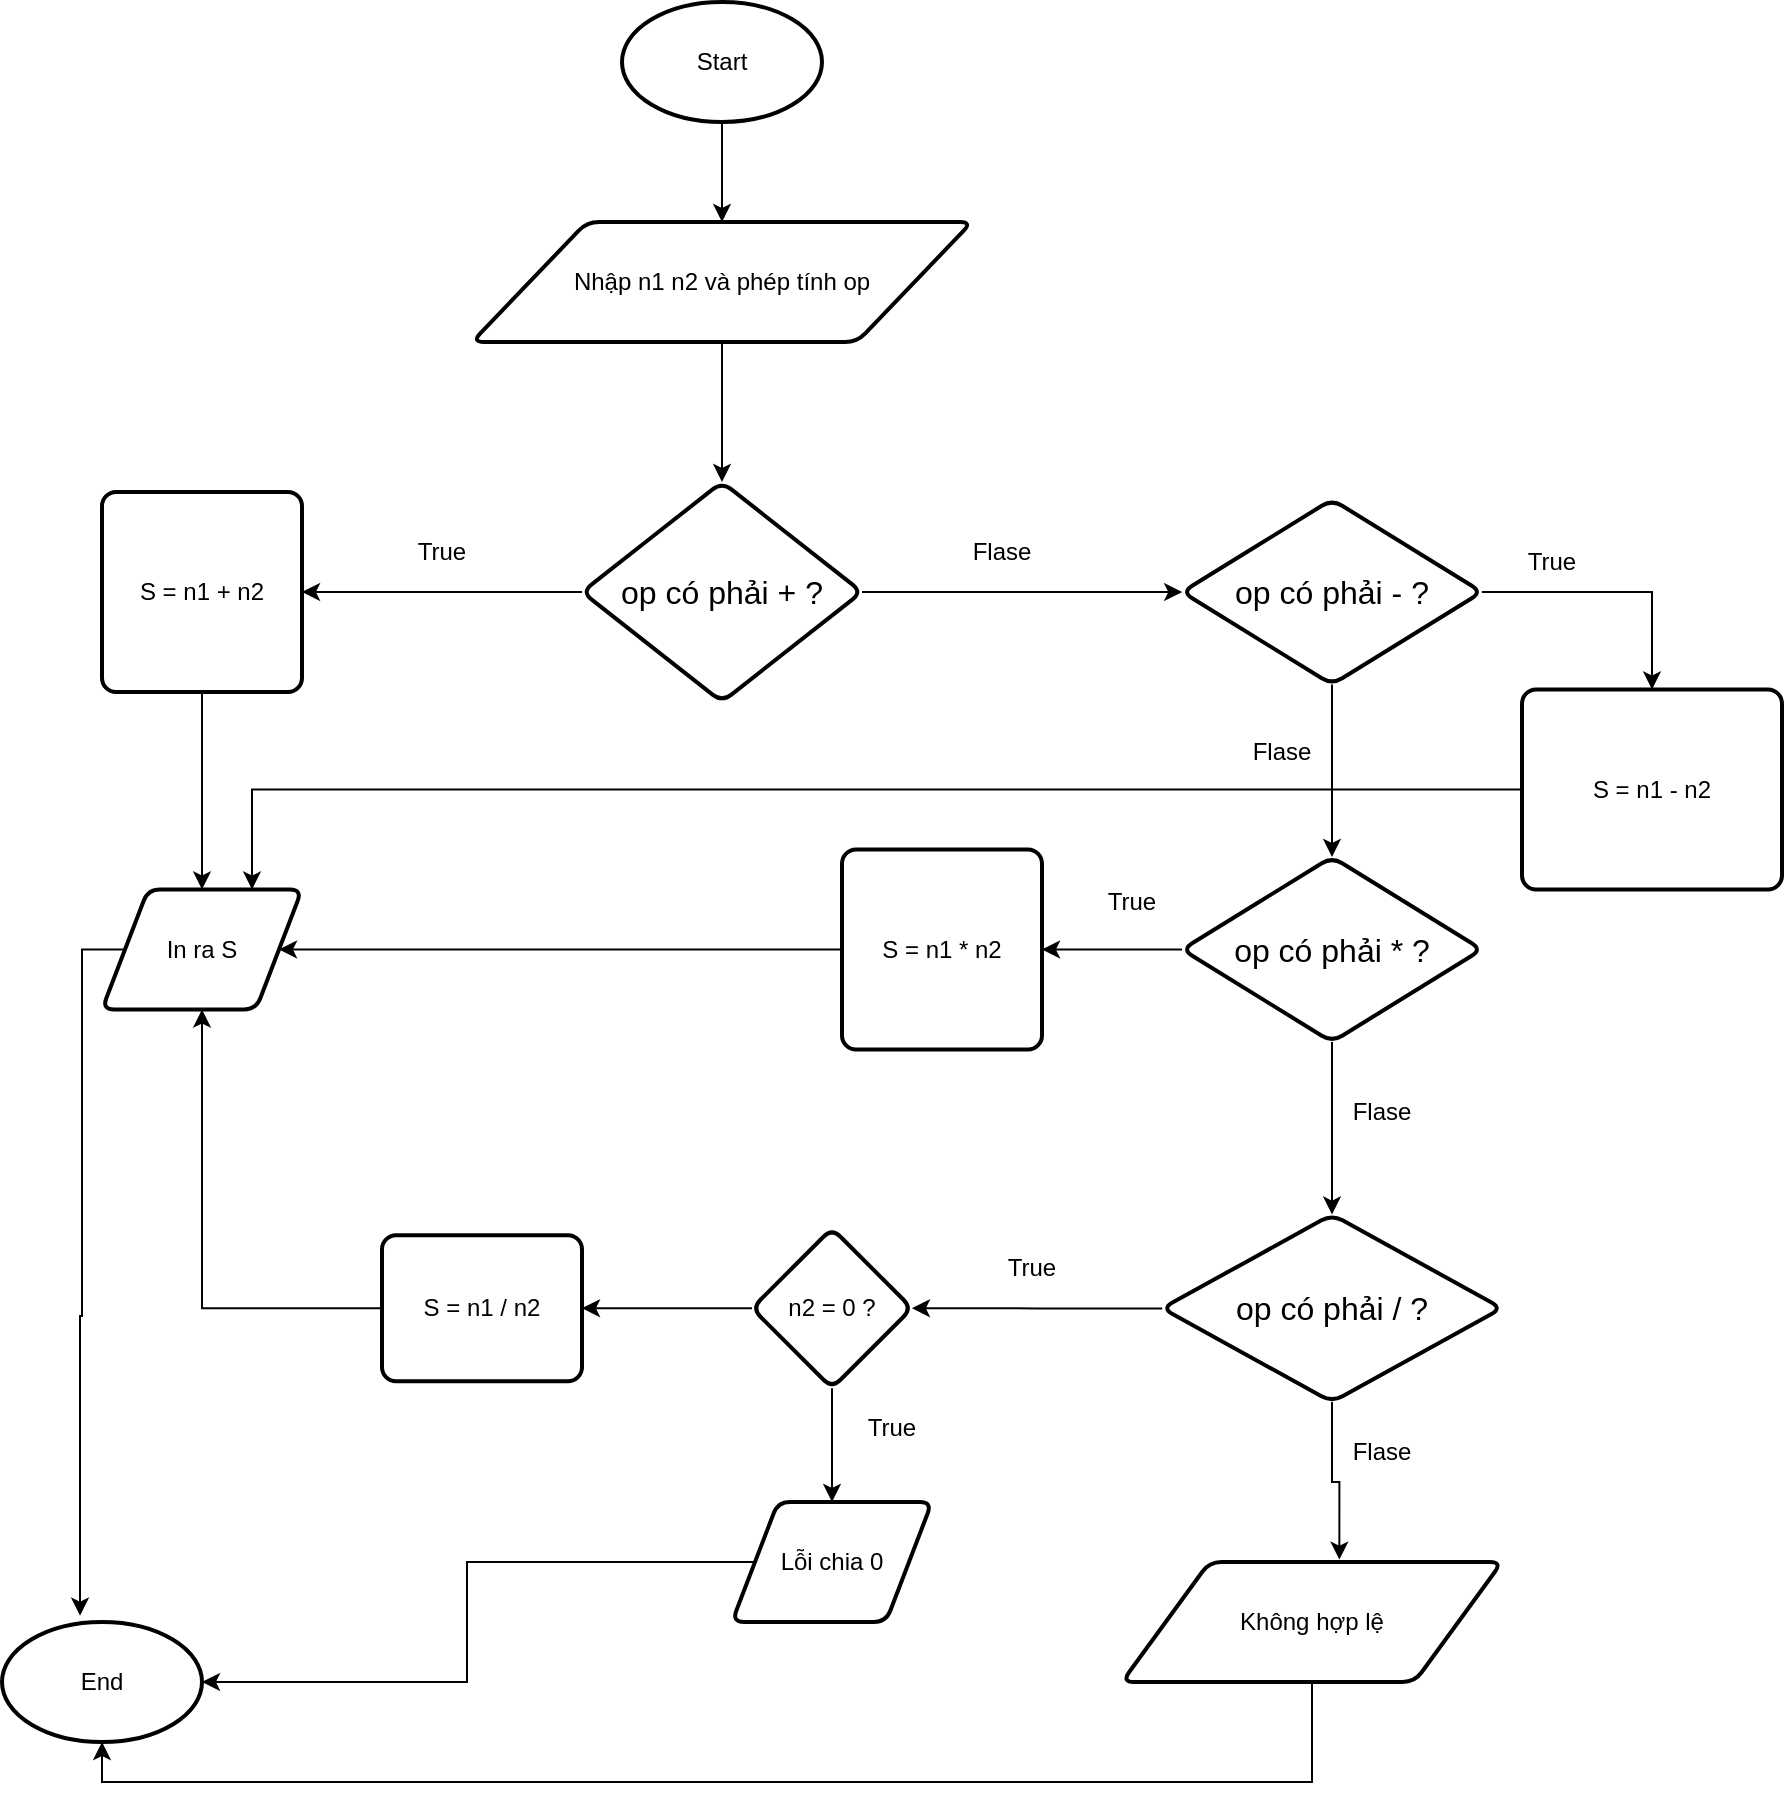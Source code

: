 <mxfile version="28.2.5">
  <diagram name="Trang-1" id="nJWP9URTNDLI6HcV7DgR">
    <mxGraphModel dx="1273" dy="570" grid="1" gridSize="10" guides="1" tooltips="1" connect="1" arrows="1" fold="1" page="1" pageScale="1" pageWidth="3300" pageHeight="4681" math="0" shadow="0">
      <root>
        <mxCell id="0" />
        <mxCell id="1" parent="0" />
        <mxCell id="Qn_R-YLeY9We30xwjEHK-3" value="" style="edgeStyle=orthogonalEdgeStyle;rounded=0;orthogonalLoop=1;jettySize=auto;html=1;" edge="1" parent="1" source="Qn_R-YLeY9We30xwjEHK-1" target="Qn_R-YLeY9We30xwjEHK-2">
          <mxGeometry relative="1" as="geometry" />
        </mxCell>
        <mxCell id="Qn_R-YLeY9We30xwjEHK-1" value="Start" style="strokeWidth=2;html=1;shape=mxgraph.flowchart.start_1;whiteSpace=wrap;" vertex="1" parent="1">
          <mxGeometry x="480" y="140" width="100" height="60" as="geometry" />
        </mxCell>
        <mxCell id="Qn_R-YLeY9We30xwjEHK-5" value="" style="edgeStyle=orthogonalEdgeStyle;rounded=0;orthogonalLoop=1;jettySize=auto;html=1;" edge="1" parent="1" source="Qn_R-YLeY9We30xwjEHK-2" target="Qn_R-YLeY9We30xwjEHK-4">
          <mxGeometry relative="1" as="geometry" />
        </mxCell>
        <mxCell id="Qn_R-YLeY9We30xwjEHK-2" value="Nhập n1 n2 và phép tính op" style="shape=parallelogram;html=1;strokeWidth=2;perimeter=parallelogramPerimeter;whiteSpace=wrap;rounded=1;arcSize=12;size=0.23;" vertex="1" parent="1">
          <mxGeometry x="405" y="250" width="250" height="60" as="geometry" />
        </mxCell>
        <mxCell id="Qn_R-YLeY9We30xwjEHK-7" style="edgeStyle=orthogonalEdgeStyle;rounded=0;orthogonalLoop=1;jettySize=auto;html=1;entryX=1;entryY=0.5;entryDx=0;entryDy=0;" edge="1" parent="1" source="Qn_R-YLeY9We30xwjEHK-4" target="Qn_R-YLeY9We30xwjEHK-6">
          <mxGeometry relative="1" as="geometry" />
        </mxCell>
        <mxCell id="Qn_R-YLeY9We30xwjEHK-12" value="" style="edgeStyle=orthogonalEdgeStyle;rounded=0;orthogonalLoop=1;jettySize=auto;html=1;" edge="1" parent="1" source="Qn_R-YLeY9We30xwjEHK-4" target="Qn_R-YLeY9We30xwjEHK-11">
          <mxGeometry relative="1" as="geometry" />
        </mxCell>
        <mxCell id="Qn_R-YLeY9We30xwjEHK-4" value="&lt;br&gt;&lt;span style=&quot;color: rgb(0, 0, 0); font-family: Arial, sans-serif; font-size: 16px; font-style: normal; font-variant-ligatures: normal; font-variant-caps: normal; font-weight: 400; letter-spacing: normal; orphans: 2; text-align: start; text-indent: 0px; text-transform: none; widows: 2; word-spacing: 0px; -webkit-text-stroke-width: 0px; white-space: pre-wrap; background-color: rgb(255, 255, 255); text-decoration-thickness: initial; text-decoration-style: initial; text-decoration-color: initial; float: none; display: inline !important;&quot;&gt;op có phải + ?&lt;/span&gt;&lt;div&gt;&lt;br/&gt;&lt;/div&gt;" style="rhombus;whiteSpace=wrap;html=1;strokeWidth=2;rounded=1;arcSize=12;" vertex="1" parent="1">
          <mxGeometry x="460" y="380" width="140" height="110" as="geometry" />
        </mxCell>
        <mxCell id="Qn_R-YLeY9We30xwjEHK-9" style="edgeStyle=orthogonalEdgeStyle;rounded=0;orthogonalLoop=1;jettySize=auto;html=1;" edge="1" parent="1" source="Qn_R-YLeY9We30xwjEHK-6" target="Qn_R-YLeY9We30xwjEHK-8">
          <mxGeometry relative="1" as="geometry" />
        </mxCell>
        <mxCell id="Qn_R-YLeY9We30xwjEHK-6" value="S = n1 + n2" style="rounded=1;whiteSpace=wrap;html=1;absoluteArcSize=1;arcSize=14;strokeWidth=2;" vertex="1" parent="1">
          <mxGeometry x="220" y="385" width="100" height="100" as="geometry" />
        </mxCell>
        <mxCell id="Qn_R-YLeY9We30xwjEHK-8" value="In ra S" style="shape=parallelogram;html=1;strokeWidth=2;perimeter=parallelogramPerimeter;whiteSpace=wrap;rounded=1;arcSize=12;size=0.23;" vertex="1" parent="1">
          <mxGeometry x="220" y="583.75" width="100" height="60" as="geometry" />
        </mxCell>
        <mxCell id="Qn_R-YLeY9We30xwjEHK-10" value="True" style="text;html=1;align=center;verticalAlign=middle;whiteSpace=wrap;rounded=0;" vertex="1" parent="1">
          <mxGeometry x="360" y="400" width="60" height="30" as="geometry" />
        </mxCell>
        <mxCell id="Qn_R-YLeY9We30xwjEHK-14" style="edgeStyle=orthogonalEdgeStyle;rounded=0;orthogonalLoop=1;jettySize=auto;html=1;entryX=0.5;entryY=0;entryDx=0;entryDy=0;" edge="1" parent="1" source="Qn_R-YLeY9We30xwjEHK-11" target="Qn_R-YLeY9We30xwjEHK-13">
          <mxGeometry relative="1" as="geometry" />
        </mxCell>
        <mxCell id="Qn_R-YLeY9We30xwjEHK-20" value="" style="edgeStyle=orthogonalEdgeStyle;rounded=0;orthogonalLoop=1;jettySize=auto;html=1;" edge="1" parent="1" source="Qn_R-YLeY9We30xwjEHK-11" target="Qn_R-YLeY9We30xwjEHK-19">
          <mxGeometry relative="1" as="geometry" />
        </mxCell>
        <mxCell id="Qn_R-YLeY9We30xwjEHK-11" value="&lt;br&gt;&lt;span style=&quot;color: rgb(0, 0, 0); font-family: Arial, sans-serif; font-size: 16px; font-style: normal; font-variant-ligatures: normal; font-variant-caps: normal; font-weight: 400; letter-spacing: normal; orphans: 2; text-align: start; text-indent: 0px; text-transform: none; widows: 2; word-spacing: 0px; -webkit-text-stroke-width: 0px; white-space: pre-wrap; background-color: rgb(255, 255, 255); text-decoration-thickness: initial; text-decoration-style: initial; text-decoration-color: initial; float: none; display: inline !important;&quot;&gt;op có phải - ?&lt;/span&gt;&lt;div&gt;&lt;br/&gt;&lt;/div&gt;" style="rhombus;whiteSpace=wrap;html=1;strokeWidth=2;rounded=1;arcSize=12;" vertex="1" parent="1">
          <mxGeometry x="760" y="388.75" width="150" height="92.5" as="geometry" />
        </mxCell>
        <mxCell id="Qn_R-YLeY9We30xwjEHK-25" style="edgeStyle=orthogonalEdgeStyle;rounded=0;orthogonalLoop=1;jettySize=auto;html=1;entryX=0.75;entryY=0;entryDx=0;entryDy=0;" edge="1" parent="1" source="Qn_R-YLeY9We30xwjEHK-13" target="Qn_R-YLeY9We30xwjEHK-8">
          <mxGeometry relative="1" as="geometry" />
        </mxCell>
        <mxCell id="Qn_R-YLeY9We30xwjEHK-13" value="S = n1 - n2" style="rounded=1;whiteSpace=wrap;html=1;absoluteArcSize=1;arcSize=14;strokeWidth=2;" vertex="1" parent="1">
          <mxGeometry x="930" y="483.75" width="130" height="100" as="geometry" />
        </mxCell>
        <mxCell id="Qn_R-YLeY9We30xwjEHK-17" value="True" style="text;html=1;align=center;verticalAlign=middle;whiteSpace=wrap;rounded=0;" vertex="1" parent="1">
          <mxGeometry x="910" y="400" width="70" height="40" as="geometry" />
        </mxCell>
        <mxCell id="Qn_R-YLeY9We30xwjEHK-23" style="edgeStyle=orthogonalEdgeStyle;rounded=0;orthogonalLoop=1;jettySize=auto;html=1;entryX=1;entryY=0.5;entryDx=0;entryDy=0;" edge="1" parent="1" source="Qn_R-YLeY9We30xwjEHK-19" target="Qn_R-YLeY9We30xwjEHK-22">
          <mxGeometry relative="1" as="geometry" />
        </mxCell>
        <mxCell id="Qn_R-YLeY9We30xwjEHK-30" value="" style="edgeStyle=orthogonalEdgeStyle;rounded=0;orthogonalLoop=1;jettySize=auto;html=1;" edge="1" parent="1" source="Qn_R-YLeY9We30xwjEHK-19" target="Qn_R-YLeY9We30xwjEHK-29">
          <mxGeometry relative="1" as="geometry" />
        </mxCell>
        <mxCell id="Qn_R-YLeY9We30xwjEHK-19" value="&lt;br&gt;&lt;span style=&quot;color: rgb(0, 0, 0); font-family: Arial, sans-serif; font-size: 16px; font-style: normal; font-variant-ligatures: normal; font-variant-caps: normal; font-weight: 400; letter-spacing: normal; orphans: 2; text-align: start; text-indent: 0px; text-transform: none; widows: 2; word-spacing: 0px; -webkit-text-stroke-width: 0px; white-space: pre-wrap; background-color: rgb(255, 255, 255); text-decoration-thickness: initial; text-decoration-style: initial; text-decoration-color: initial; float: none; display: inline !important;&quot;&gt;op có phải * ?&lt;/span&gt;&lt;div&gt;&lt;br/&gt;&lt;/div&gt;" style="rhombus;whiteSpace=wrap;html=1;strokeWidth=2;rounded=1;arcSize=12;" vertex="1" parent="1">
          <mxGeometry x="760" y="567.5" width="150" height="92.5" as="geometry" />
        </mxCell>
        <mxCell id="Qn_R-YLeY9We30xwjEHK-24" style="edgeStyle=orthogonalEdgeStyle;rounded=0;orthogonalLoop=1;jettySize=auto;html=1;" edge="1" parent="1" source="Qn_R-YLeY9We30xwjEHK-22" target="Qn_R-YLeY9We30xwjEHK-8">
          <mxGeometry relative="1" as="geometry" />
        </mxCell>
        <mxCell id="Qn_R-YLeY9We30xwjEHK-22" value="S = n1 * n2" style="rounded=1;whiteSpace=wrap;html=1;absoluteArcSize=1;arcSize=14;strokeWidth=2;" vertex="1" parent="1">
          <mxGeometry x="590" y="563.75" width="100" height="100" as="geometry" />
        </mxCell>
        <mxCell id="Qn_R-YLeY9We30xwjEHK-26" value="Flase" style="text;html=1;align=center;verticalAlign=middle;whiteSpace=wrap;rounded=0;" vertex="1" parent="1">
          <mxGeometry x="640" y="400" width="60" height="30" as="geometry" />
        </mxCell>
        <mxCell id="Qn_R-YLeY9We30xwjEHK-27" value="Flase" style="text;html=1;align=center;verticalAlign=middle;whiteSpace=wrap;rounded=0;" vertex="1" parent="1">
          <mxGeometry x="780" y="500" width="60" height="30" as="geometry" />
        </mxCell>
        <mxCell id="Qn_R-YLeY9We30xwjEHK-28" value="True" style="text;html=1;align=center;verticalAlign=middle;whiteSpace=wrap;rounded=0;" vertex="1" parent="1">
          <mxGeometry x="700" y="570" width="70" height="40" as="geometry" />
        </mxCell>
        <mxCell id="Qn_R-YLeY9We30xwjEHK-39" value="" style="edgeStyle=orthogonalEdgeStyle;rounded=0;orthogonalLoop=1;jettySize=auto;html=1;" edge="1" parent="1" source="Qn_R-YLeY9We30xwjEHK-29" target="Qn_R-YLeY9We30xwjEHK-38">
          <mxGeometry relative="1" as="geometry" />
        </mxCell>
        <mxCell id="Qn_R-YLeY9We30xwjEHK-29" value="&lt;span style=&quot;font-family: Arial, sans-serif; font-size: 16px; text-align: start; white-space-collapse: preserve; background-color: rgb(255, 255, 255);&quot;&gt;op có phải / ?&lt;/span&gt;" style="rhombus;whiteSpace=wrap;html=1;strokeWidth=2;rounded=1;arcSize=12;" vertex="1" parent="1">
          <mxGeometry x="750" y="746.26" width="170" height="93.75" as="geometry" />
        </mxCell>
        <mxCell id="Qn_R-YLeY9We30xwjEHK-31" value="Flase" style="text;html=1;align=center;verticalAlign=middle;whiteSpace=wrap;rounded=0;" vertex="1" parent="1">
          <mxGeometry x="830" y="680" width="60" height="30" as="geometry" />
        </mxCell>
        <mxCell id="Qn_R-YLeY9We30xwjEHK-35" value="True" style="text;html=1;align=center;verticalAlign=middle;whiteSpace=wrap;rounded=0;" vertex="1" parent="1">
          <mxGeometry x="650" y="753.12" width="70" height="40" as="geometry" />
        </mxCell>
        <mxCell id="Qn_R-YLeY9We30xwjEHK-41" value="" style="edgeStyle=orthogonalEdgeStyle;rounded=0;orthogonalLoop=1;jettySize=auto;html=1;" edge="1" parent="1" source="Qn_R-YLeY9We30xwjEHK-38" target="Qn_R-YLeY9We30xwjEHK-40">
          <mxGeometry relative="1" as="geometry" />
        </mxCell>
        <mxCell id="Qn_R-YLeY9We30xwjEHK-45" value="" style="edgeStyle=orthogonalEdgeStyle;rounded=0;orthogonalLoop=1;jettySize=auto;html=1;" edge="1" parent="1" source="Qn_R-YLeY9We30xwjEHK-38" target="Qn_R-YLeY9We30xwjEHK-44">
          <mxGeometry relative="1" as="geometry" />
        </mxCell>
        <mxCell id="Qn_R-YLeY9We30xwjEHK-38" value="n2 = 0 ?" style="rhombus;whiteSpace=wrap;html=1;strokeWidth=2;rounded=1;arcSize=12;" vertex="1" parent="1">
          <mxGeometry x="545" y="753.125" width="80" height="80" as="geometry" />
        </mxCell>
        <mxCell id="Qn_R-YLeY9We30xwjEHK-51" style="edgeStyle=orthogonalEdgeStyle;rounded=0;orthogonalLoop=1;jettySize=auto;html=1;" edge="1" parent="1" source="Qn_R-YLeY9We30xwjEHK-40" target="Qn_R-YLeY9We30xwjEHK-49">
          <mxGeometry relative="1" as="geometry" />
        </mxCell>
        <mxCell id="Qn_R-YLeY9We30xwjEHK-40" value="Lỗi chia 0" style="shape=parallelogram;html=1;strokeWidth=2;perimeter=parallelogramPerimeter;whiteSpace=wrap;rounded=1;arcSize=12;size=0.23;" vertex="1" parent="1">
          <mxGeometry x="535" y="890" width="100" height="60" as="geometry" />
        </mxCell>
        <mxCell id="Qn_R-YLeY9We30xwjEHK-42" value="True" style="text;html=1;align=center;verticalAlign=middle;whiteSpace=wrap;rounded=0;" vertex="1" parent="1">
          <mxGeometry x="580" y="833.13" width="70" height="40" as="geometry" />
        </mxCell>
        <mxCell id="Qn_R-YLeY9We30xwjEHK-46" style="edgeStyle=orthogonalEdgeStyle;rounded=0;orthogonalLoop=1;jettySize=auto;html=1;entryX=0.5;entryY=1;entryDx=0;entryDy=0;" edge="1" parent="1" source="Qn_R-YLeY9We30xwjEHK-44" target="Qn_R-YLeY9We30xwjEHK-8">
          <mxGeometry relative="1" as="geometry" />
        </mxCell>
        <mxCell id="Qn_R-YLeY9We30xwjEHK-44" value="S = n1 / n2" style="rounded=1;whiteSpace=wrap;html=1;absoluteArcSize=1;arcSize=14;strokeWidth=2;" vertex="1" parent="1">
          <mxGeometry x="360" y="756.63" width="100" height="73" as="geometry" />
        </mxCell>
        <mxCell id="Qn_R-YLeY9We30xwjEHK-47" value="Không hợp lệ" style="shape=parallelogram;html=1;strokeWidth=2;perimeter=parallelogramPerimeter;whiteSpace=wrap;rounded=1;arcSize=12;size=0.23;" vertex="1" parent="1">
          <mxGeometry x="730" y="920" width="190" height="60" as="geometry" />
        </mxCell>
        <mxCell id="Qn_R-YLeY9We30xwjEHK-48" style="edgeStyle=orthogonalEdgeStyle;rounded=0;orthogonalLoop=1;jettySize=auto;html=1;entryX=0.572;entryY=-0.02;entryDx=0;entryDy=0;entryPerimeter=0;" edge="1" parent="1" source="Qn_R-YLeY9We30xwjEHK-29" target="Qn_R-YLeY9We30xwjEHK-47">
          <mxGeometry relative="1" as="geometry" />
        </mxCell>
        <mxCell id="Qn_R-YLeY9We30xwjEHK-49" value="End" style="strokeWidth=2;html=1;shape=mxgraph.flowchart.start_1;whiteSpace=wrap;" vertex="1" parent="1">
          <mxGeometry x="170" y="950" width="100" height="60" as="geometry" />
        </mxCell>
        <mxCell id="Qn_R-YLeY9We30xwjEHK-50" style="edgeStyle=orthogonalEdgeStyle;rounded=0;orthogonalLoop=1;jettySize=auto;html=1;entryX=0.39;entryY=-0.053;entryDx=0;entryDy=0;entryPerimeter=0;" edge="1" parent="1" source="Qn_R-YLeY9We30xwjEHK-8" target="Qn_R-YLeY9We30xwjEHK-49">
          <mxGeometry relative="1" as="geometry">
            <Array as="points">
              <mxPoint x="210" y="614" />
              <mxPoint x="210" y="797" />
              <mxPoint x="209" y="797" />
            </Array>
          </mxGeometry>
        </mxCell>
        <mxCell id="Qn_R-YLeY9We30xwjEHK-52" style="edgeStyle=orthogonalEdgeStyle;rounded=0;orthogonalLoop=1;jettySize=auto;html=1;entryX=0.5;entryY=1;entryDx=0;entryDy=0;entryPerimeter=0;" edge="1" parent="1" source="Qn_R-YLeY9We30xwjEHK-47" target="Qn_R-YLeY9We30xwjEHK-49">
          <mxGeometry relative="1" as="geometry">
            <Array as="points">
              <mxPoint x="825" y="1030" />
              <mxPoint x="220" y="1030" />
            </Array>
          </mxGeometry>
        </mxCell>
        <mxCell id="Qn_R-YLeY9We30xwjEHK-53" value="Flase" style="text;html=1;align=center;verticalAlign=middle;whiteSpace=wrap;rounded=0;" vertex="1" parent="1">
          <mxGeometry x="830" y="850" width="60" height="30" as="geometry" />
        </mxCell>
      </root>
    </mxGraphModel>
  </diagram>
</mxfile>
